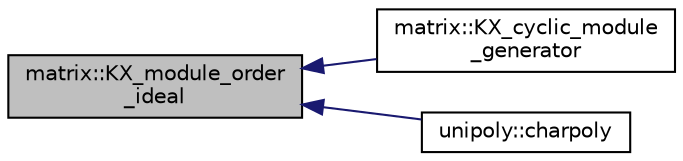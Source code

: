 digraph "matrix::KX_module_order_ideal"
{
  edge [fontname="Helvetica",fontsize="10",labelfontname="Helvetica",labelfontsize="10"];
  node [fontname="Helvetica",fontsize="10",shape=record];
  rankdir="LR";
  Node1010 [label="matrix::KX_module_order\l_ideal",height=0.2,width=0.4,color="black", fillcolor="grey75", style="filled", fontcolor="black"];
  Node1010 -> Node1011 [dir="back",color="midnightblue",fontsize="10",style="solid",fontname="Helvetica"];
  Node1011 [label="matrix::KX_cyclic_module\l_generator",height=0.2,width=0.4,color="black", fillcolor="white", style="filled",URL="$d1/d8d/classmatrix.html#ace9dbe1f348d6fa63d1005e8f601897b"];
  Node1010 -> Node1012 [dir="back",color="midnightblue",fontsize="10",style="solid",fontname="Helvetica"];
  Node1012 [label="unipoly::charpoly",height=0.2,width=0.4,color="black", fillcolor="white", style="filled",URL="$d1/d89/classunipoly.html#a788dc8f7be5c5c4c347959a9155ddb80"];
}
